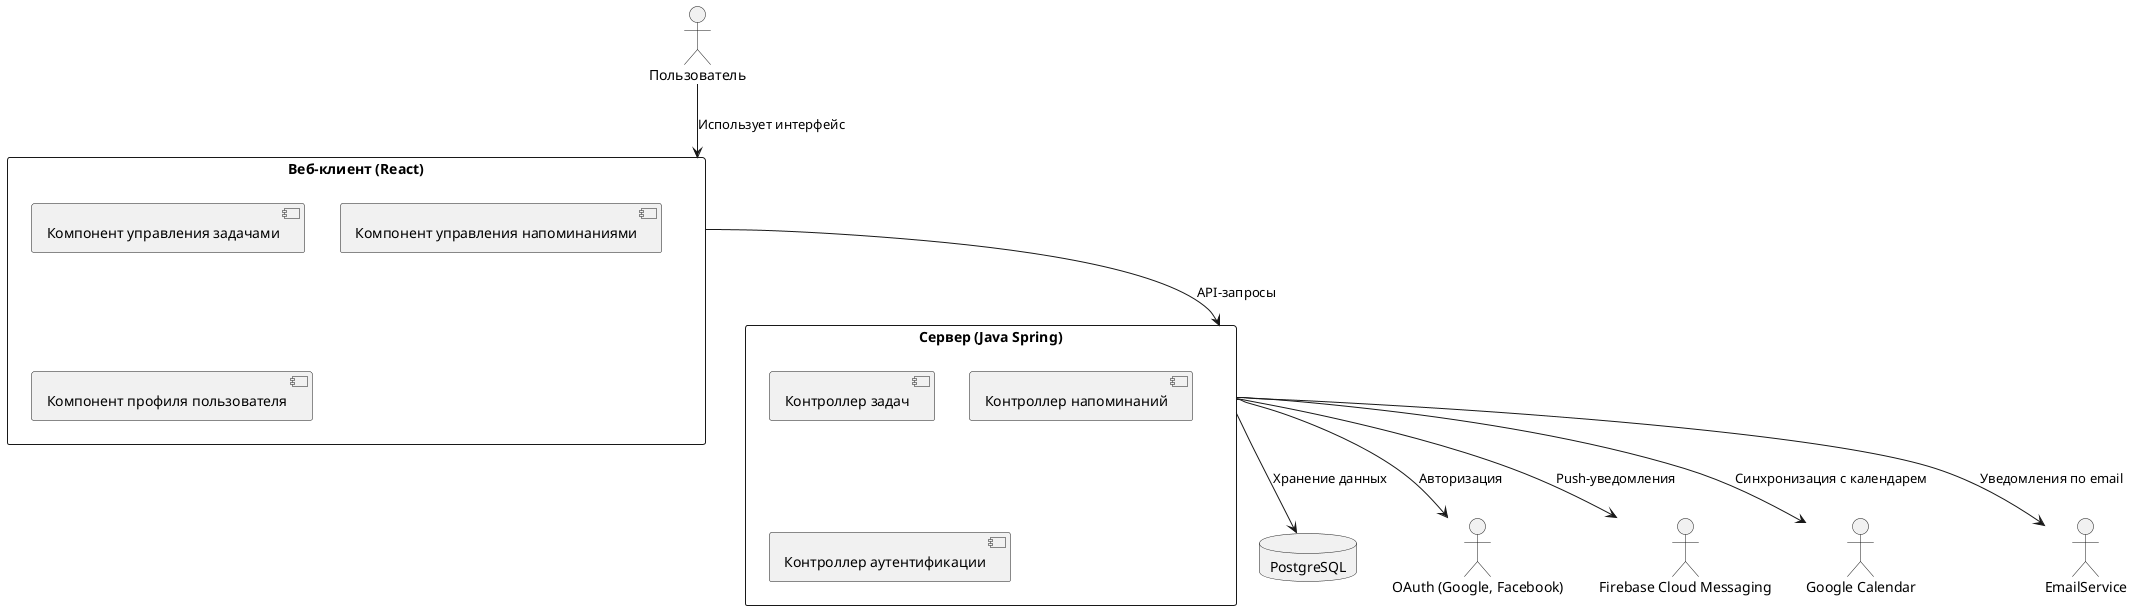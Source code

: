 @startuml
actor User as "Пользователь"

rectangle WebClient as "Веб-клиент (React)" {
  [Компонент управления задачами]
  [Компонент управления напоминаниями]
  [Компонент профиля пользователя]
}

rectangle BackendAPI as "Сервер (Java Spring)" {
  [Контроллер задач]
  [Контроллер напоминаний]
  [Контроллер аутентификации]
}

database Database as "PostgreSQL"

actor OAuthProvider as "OAuth (Google, Facebook)"
actor PushService as "Firebase Cloud Messaging"
actor CalendarService as "Google Calendar"

User --> WebClient: Использует интерфейс
WebClient --> BackendAPI: API-запросы
BackendAPI --> Database: Хранение данных

BackendAPI --> OAuthProvider: Авторизация
BackendAPI --> EmailService: Уведомления по email
BackendAPI --> PushService: Push-уведомления
BackendAPI --> CalendarService: Синхронизация с календарем
@enduml
